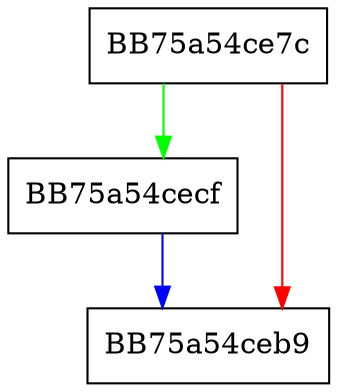 digraph find {
  node [shape="box"];
  graph [splines=ortho];
  BB75a54ce7c -> BB75a54cecf [color="green"];
  BB75a54ce7c -> BB75a54ceb9 [color="red"];
  BB75a54cecf -> BB75a54ceb9 [color="blue"];
}